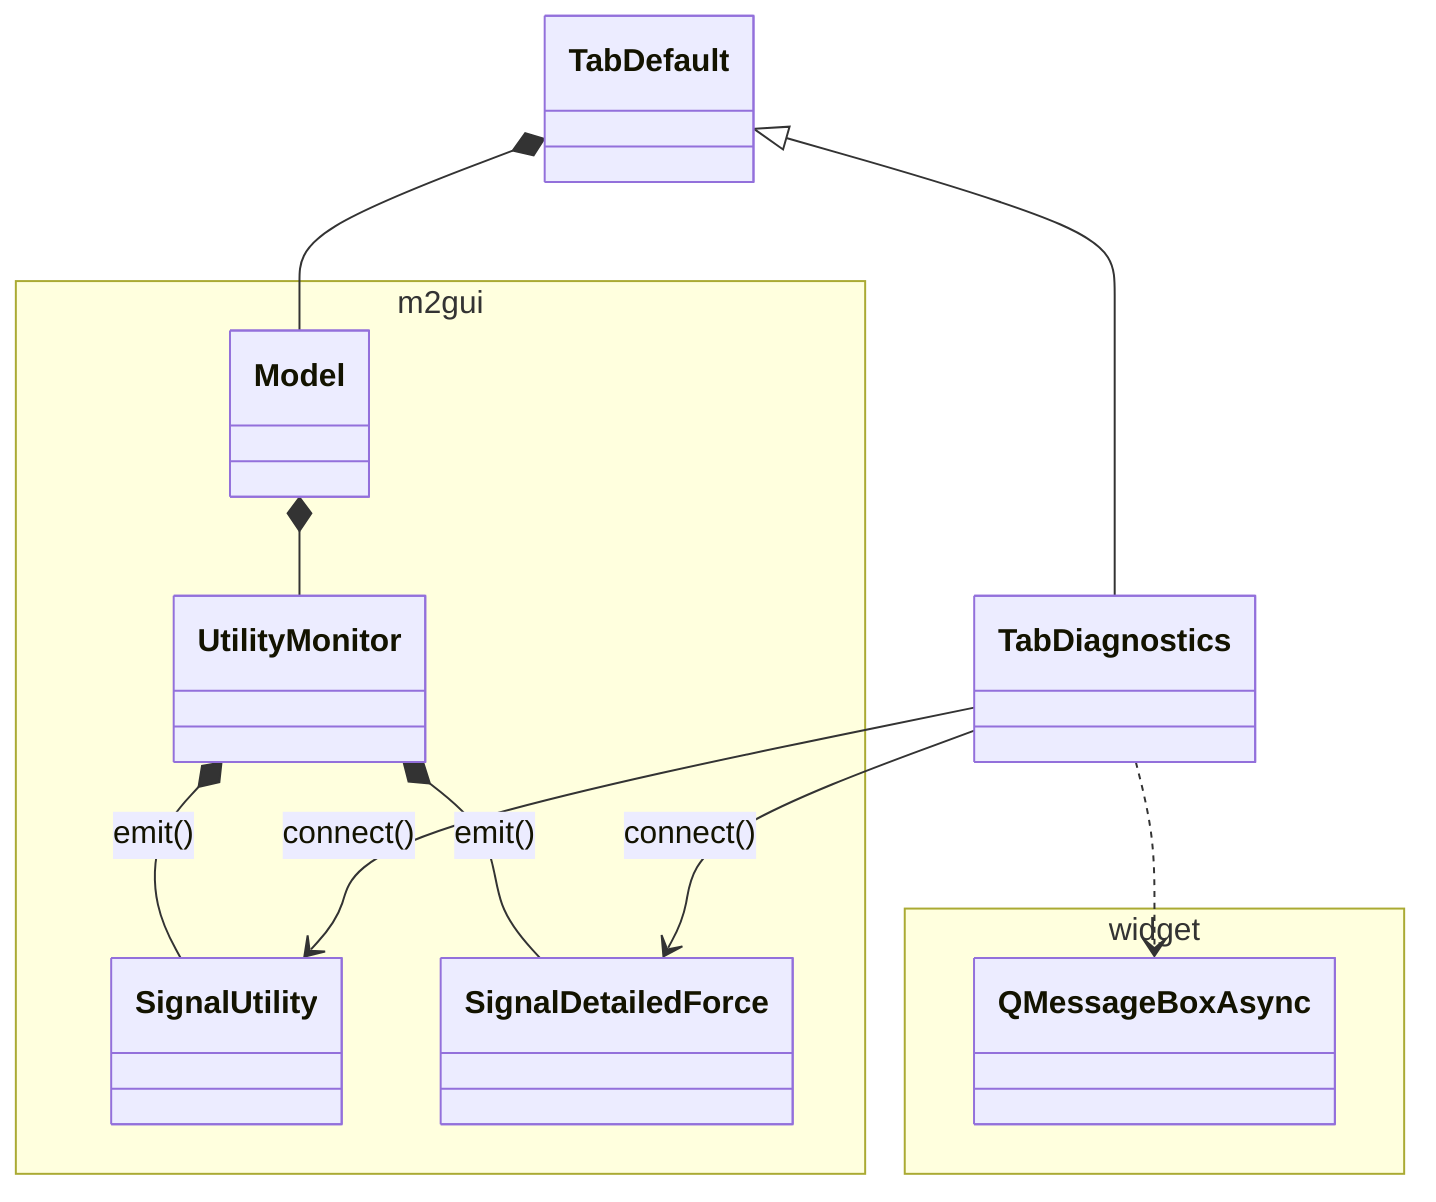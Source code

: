 classDiagram
namespace m2gui {
  class Model
  class UtilityMonitor
  class SignalUtility
  class SignalDetailedForce
}

Model *-- UtilityMonitor
UtilityMonitor *-- SignalUtility : emit()
UtilityMonitor *-- SignalDetailedForce : emit()

namespace widget {
  class QMessageBoxAsync
}

TabDefault *-- Model
TabDefault <|-- TabDiagnostics

TabDiagnostics --> SignalUtility : connect()
TabDiagnostics --> SignalDetailedForce : connect()
TabDiagnostics ..> QMessageBoxAsync
